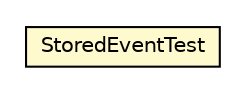 #!/usr/local/bin/dot
#
# Class diagram 
# Generated by UMLGraph version R5_6_6-8-g8d7759 (http://www.umlgraph.org/)
#

digraph G {
	edge [fontname="Helvetica",fontsize=10,labelfontname="Helvetica",labelfontsize=10];
	node [fontname="Helvetica",fontsize=10,shape=plaintext];
	nodesep=0.25;
	ranksep=0.5;
	// org.dayatang.domain.event.StoredEventTest
	c4634 [label=<<table title="org.dayatang.domain.event.StoredEventTest" border="0" cellborder="1" cellspacing="0" cellpadding="2" port="p" bgcolor="lemonChiffon" href="./StoredEventTest.html">
		<tr><td><table border="0" cellspacing="0" cellpadding="1">
<tr><td align="center" balign="center"> StoredEventTest </td></tr>
		</table></td></tr>
		</table>>, URL="./StoredEventTest.html", fontname="Helvetica", fontcolor="black", fontsize=10.0];
}

